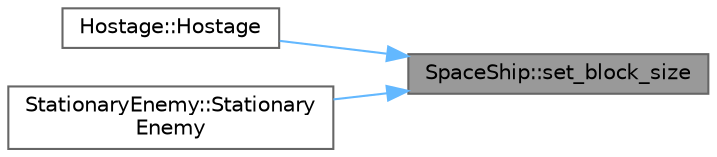 digraph "SpaceShip::set_block_size"
{
 // LATEX_PDF_SIZE
  bgcolor="transparent";
  edge [fontname=Helvetica,fontsize=10,labelfontname=Helvetica,labelfontsize=10];
  node [fontname=Helvetica,fontsize=10,shape=box,height=0.2,width=0.4];
  rankdir="RL";
  Node1 [id="Node000001",label="SpaceShip::set_block_size",height=0.2,width=0.4,color="gray40", fillcolor="grey60", style="filled", fontcolor="black",tooltip=" "];
  Node1 -> Node2 [id="edge1_Node000001_Node000002",dir="back",color="steelblue1",style="solid",tooltip=" "];
  Node2 [id="Node000002",label="Hostage::Hostage",height=0.2,width=0.4,color="grey40", fillcolor="white", style="filled",URL="$class_hostage.html#a7a798ee90a2a20eba32665425e5f602f",tooltip=" "];
  Node1 -> Node3 [id="edge2_Node000001_Node000003",dir="back",color="steelblue1",style="solid",tooltip=" "];
  Node3 [id="Node000003",label="StationaryEnemy::Stationary\lEnemy",height=0.2,width=0.4,color="grey40", fillcolor="white", style="filled",URL="$class_stationary_enemy.html#ac715324396ae6543640811c992a99787",tooltip=" "];
}
